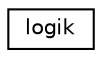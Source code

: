 digraph "Graphical Class Hierarchy"
{
 // LATEX_PDF_SIZE
  edge [fontname="Helvetica",fontsize="10",labelfontname="Helvetica",labelfontsize="10"];
  node [fontname="Helvetica",fontsize="10",shape=record];
  rankdir="LR";
  Node0 [label="logik",height=0.2,width=0.4,color="black", fillcolor="white", style="filled",URL="$classlogik.html",tooltip="Handles the logic and rules for move validation in the chess game."];
}
